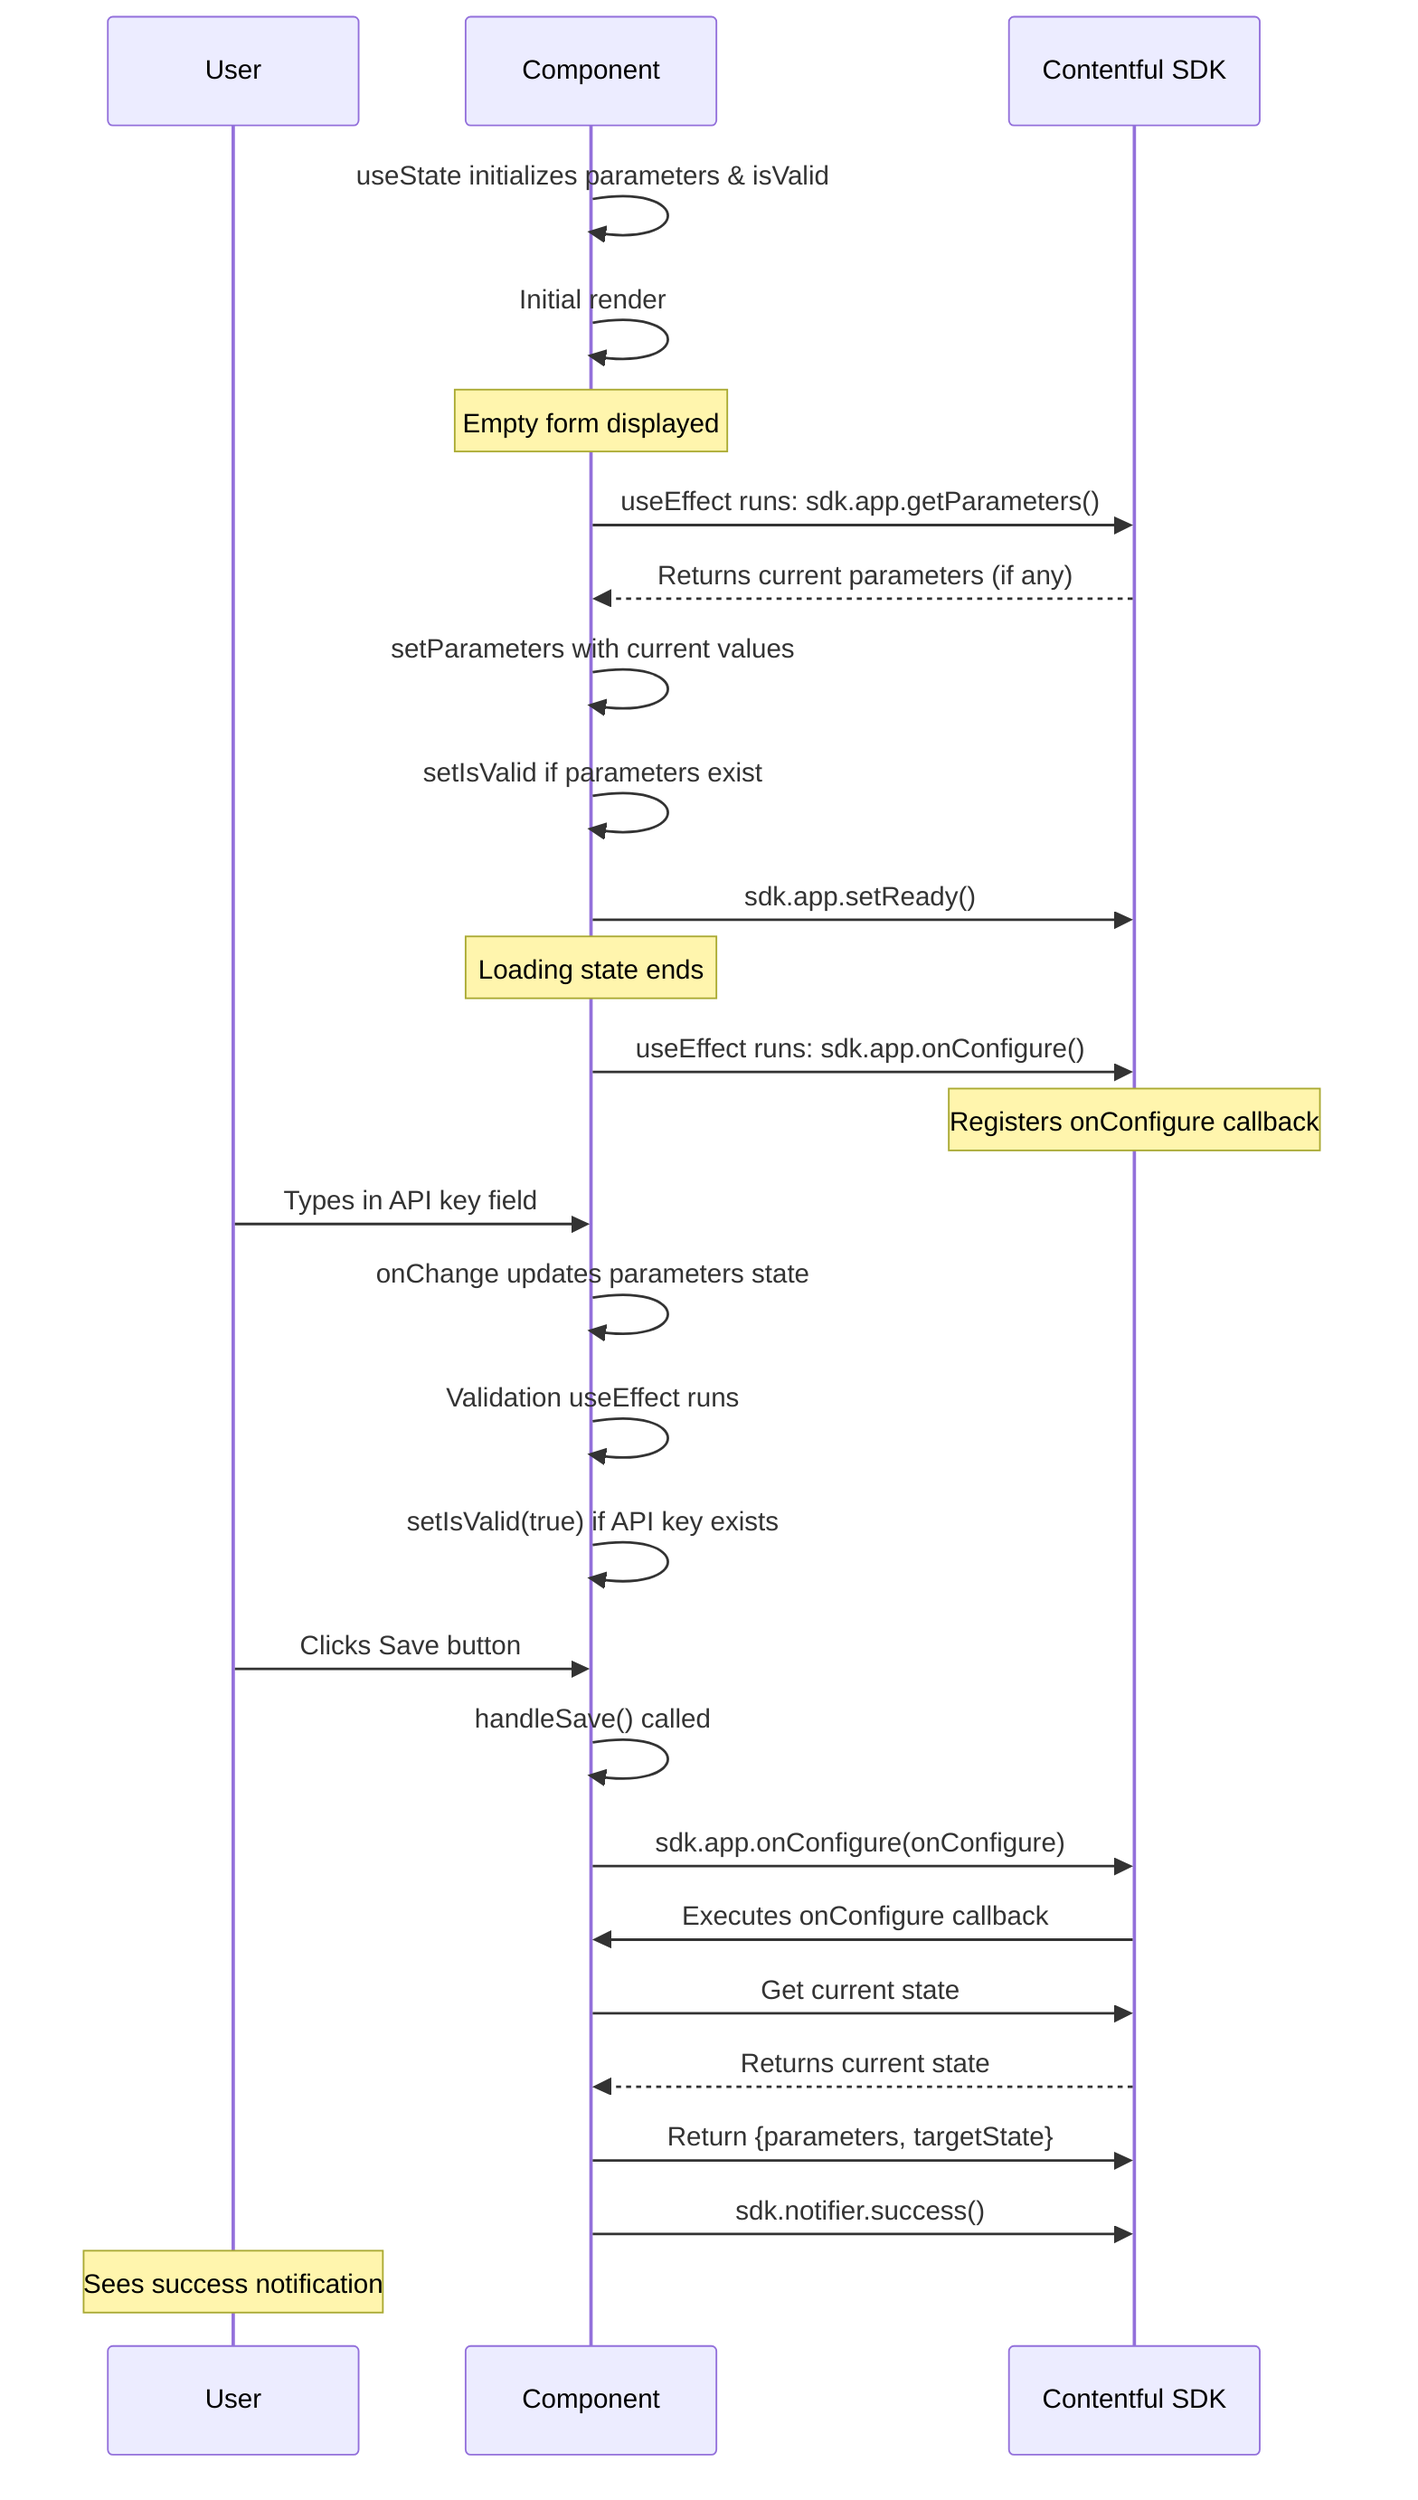 sequenceDiagram
    participant User
    participant ConfigScreen as Component
    participant ContentfulSDK as Contentful SDK
    
    ConfigScreen->>ConfigScreen: useState initializes parameters & isValid
    ConfigScreen->>ConfigScreen: Initial render
    Note over ConfigScreen: Empty form displayed
    
    ConfigScreen->>ContentfulSDK: useEffect runs: sdk.app.getParameters()
    ContentfulSDK-->>ConfigScreen: Returns current parameters (if any)
    ConfigScreen->>ConfigScreen: setParameters with current values
    ConfigScreen->>ConfigScreen: setIsValid if parameters exist
    ConfigScreen->>ContentfulSDK: sdk.app.setReady()
    Note over ConfigScreen: Loading state ends
    
    ConfigScreen->>ContentfulSDK: useEffect runs: sdk.app.onConfigure()
    Note over ContentfulSDK: Registers onConfigure callback
    
    User->>ConfigScreen: Types in API key field
    ConfigScreen->>ConfigScreen: onChange updates parameters state
    ConfigScreen->>ConfigScreen: Validation useEffect runs
    ConfigScreen->>ConfigScreen: setIsValid(true) if API key exists
    
    User->>ConfigScreen: Clicks Save button
    ConfigScreen->>ConfigScreen: handleSave() called
    ConfigScreen->>ContentfulSDK: sdk.app.onConfigure(onConfigure)
    ContentfulSDK->>ConfigScreen: Executes onConfigure callback
    ConfigScreen->>ContentfulSDK: Get current state
    ContentfulSDK-->>ConfigScreen: Returns current state
    ConfigScreen->>ContentfulSDK: Return {parameters, targetState}
    ConfigScreen->>ContentfulSDK: sdk.notifier.success()
    Note over User: Sees success notification
